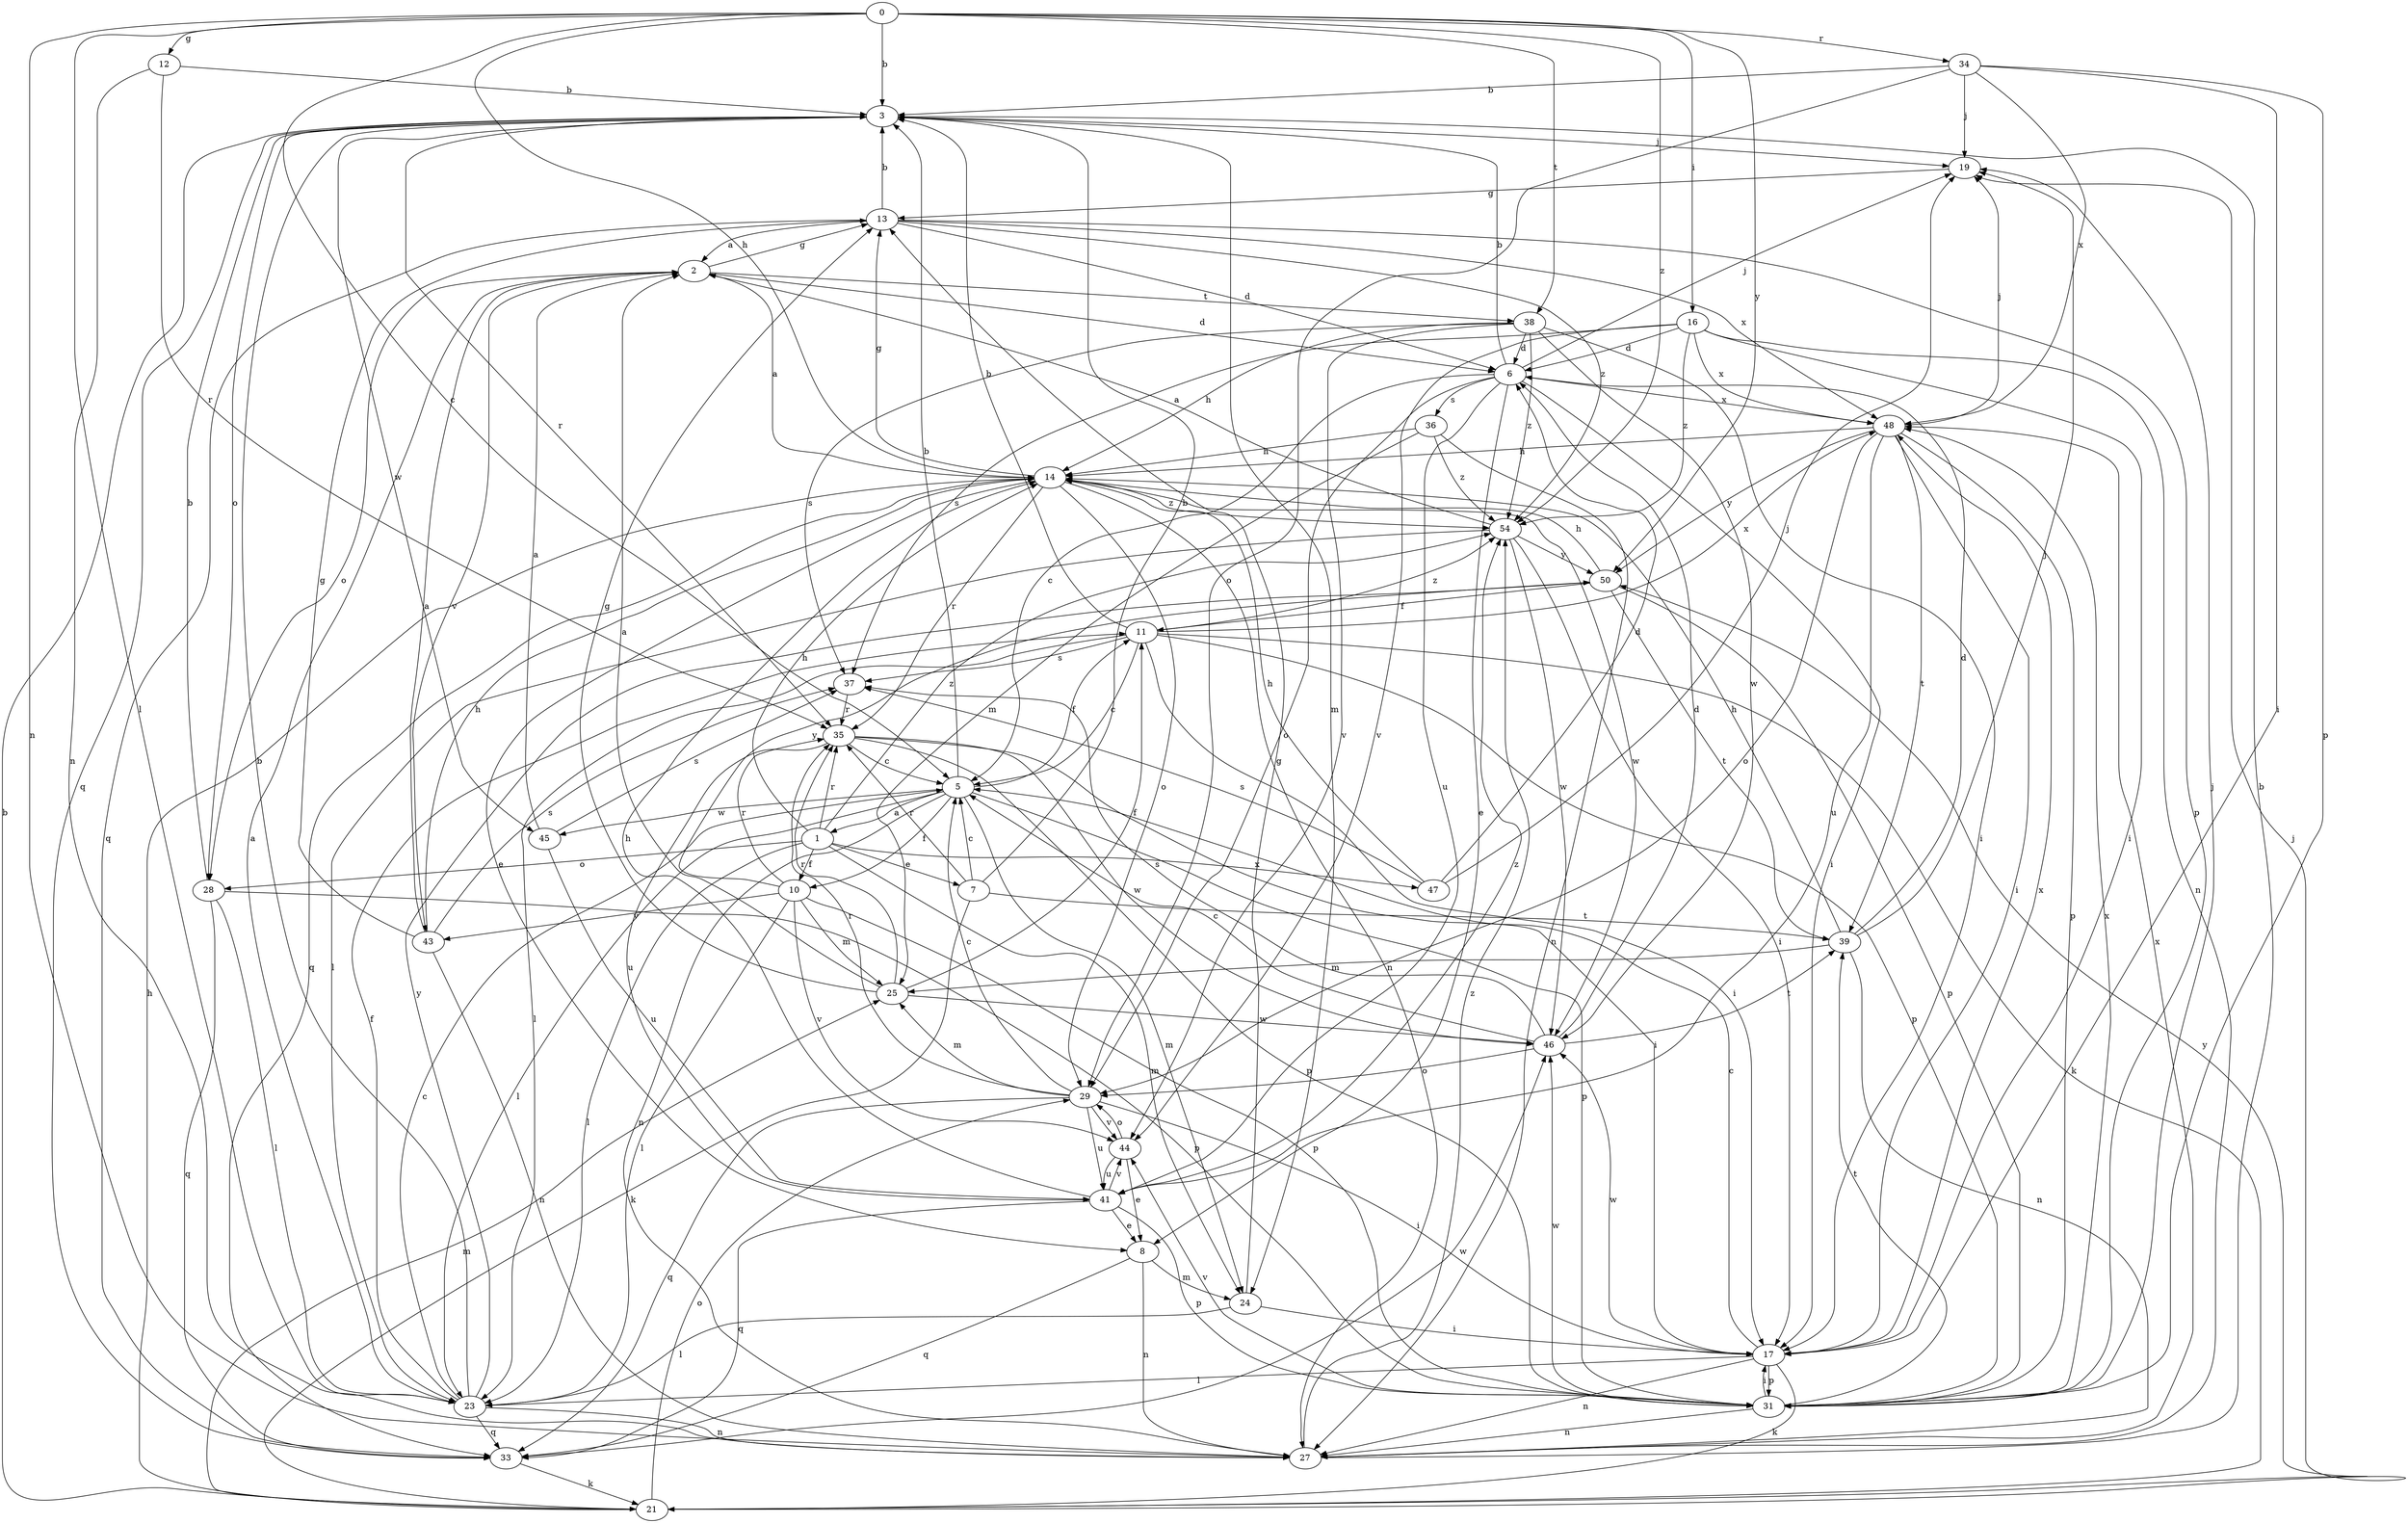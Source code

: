strict digraph  {
0;
1;
2;
3;
5;
6;
7;
8;
10;
11;
12;
13;
14;
16;
17;
19;
21;
23;
24;
25;
27;
28;
29;
31;
33;
34;
35;
36;
37;
38;
39;
41;
43;
44;
45;
46;
47;
48;
50;
54;
0 -> 3  [label=b];
0 -> 5  [label=c];
0 -> 12  [label=g];
0 -> 14  [label=h];
0 -> 16  [label=i];
0 -> 23  [label=l];
0 -> 27  [label=n];
0 -> 34  [label=r];
0 -> 38  [label=t];
0 -> 50  [label=y];
0 -> 54  [label=z];
1 -> 7  [label=e];
1 -> 10  [label=f];
1 -> 14  [label=h];
1 -> 23  [label=l];
1 -> 24  [label=m];
1 -> 28  [label=o];
1 -> 35  [label=r];
1 -> 47  [label=x];
1 -> 54  [label=z];
2 -> 6  [label=d];
2 -> 13  [label=g];
2 -> 28  [label=o];
2 -> 38  [label=t];
2 -> 43  [label=v];
3 -> 19  [label=j];
3 -> 24  [label=m];
3 -> 28  [label=o];
3 -> 33  [label=q];
3 -> 35  [label=r];
3 -> 45  [label=w];
5 -> 1  [label=a];
5 -> 3  [label=b];
5 -> 10  [label=f];
5 -> 11  [label=f];
5 -> 23  [label=l];
5 -> 24  [label=m];
5 -> 27  [label=n];
5 -> 31  [label=p];
5 -> 45  [label=w];
6 -> 3  [label=b];
6 -> 5  [label=c];
6 -> 8  [label=e];
6 -> 17  [label=i];
6 -> 19  [label=j];
6 -> 29  [label=o];
6 -> 36  [label=s];
6 -> 41  [label=u];
6 -> 48  [label=x];
7 -> 3  [label=b];
7 -> 5  [label=c];
7 -> 21  [label=k];
7 -> 35  [label=r];
7 -> 39  [label=t];
8 -> 24  [label=m];
8 -> 27  [label=n];
8 -> 33  [label=q];
10 -> 23  [label=l];
10 -> 25  [label=m];
10 -> 31  [label=p];
10 -> 35  [label=r];
10 -> 43  [label=v];
10 -> 44  [label=v];
10 -> 50  [label=y];
11 -> 3  [label=b];
11 -> 5  [label=c];
11 -> 17  [label=i];
11 -> 21  [label=k];
11 -> 23  [label=l];
11 -> 31  [label=p];
11 -> 37  [label=s];
11 -> 48  [label=x];
11 -> 54  [label=z];
12 -> 3  [label=b];
12 -> 27  [label=n];
12 -> 35  [label=r];
13 -> 2  [label=a];
13 -> 3  [label=b];
13 -> 6  [label=d];
13 -> 31  [label=p];
13 -> 33  [label=q];
13 -> 48  [label=x];
13 -> 54  [label=z];
14 -> 2  [label=a];
14 -> 8  [label=e];
14 -> 13  [label=g];
14 -> 27  [label=n];
14 -> 29  [label=o];
14 -> 33  [label=q];
14 -> 35  [label=r];
14 -> 46  [label=w];
14 -> 54  [label=z];
16 -> 6  [label=d];
16 -> 17  [label=i];
16 -> 27  [label=n];
16 -> 37  [label=s];
16 -> 44  [label=v];
16 -> 48  [label=x];
16 -> 54  [label=z];
17 -> 5  [label=c];
17 -> 21  [label=k];
17 -> 23  [label=l];
17 -> 27  [label=n];
17 -> 31  [label=p];
17 -> 46  [label=w];
17 -> 48  [label=x];
19 -> 13  [label=g];
21 -> 3  [label=b];
21 -> 14  [label=h];
21 -> 19  [label=j];
21 -> 25  [label=m];
21 -> 29  [label=o];
21 -> 50  [label=y];
23 -> 2  [label=a];
23 -> 3  [label=b];
23 -> 5  [label=c];
23 -> 11  [label=f];
23 -> 27  [label=n];
23 -> 33  [label=q];
23 -> 50  [label=y];
24 -> 13  [label=g];
24 -> 17  [label=i];
24 -> 23  [label=l];
25 -> 2  [label=a];
25 -> 11  [label=f];
25 -> 13  [label=g];
25 -> 35  [label=r];
25 -> 46  [label=w];
27 -> 3  [label=b];
27 -> 48  [label=x];
27 -> 54  [label=z];
28 -> 3  [label=b];
28 -> 23  [label=l];
28 -> 31  [label=p];
28 -> 33  [label=q];
29 -> 5  [label=c];
29 -> 17  [label=i];
29 -> 25  [label=m];
29 -> 33  [label=q];
29 -> 35  [label=r];
29 -> 41  [label=u];
29 -> 44  [label=v];
31 -> 17  [label=i];
31 -> 19  [label=j];
31 -> 27  [label=n];
31 -> 39  [label=t];
31 -> 44  [label=v];
31 -> 46  [label=w];
31 -> 48  [label=x];
33 -> 21  [label=k];
33 -> 46  [label=w];
34 -> 3  [label=b];
34 -> 17  [label=i];
34 -> 19  [label=j];
34 -> 29  [label=o];
34 -> 31  [label=p];
34 -> 48  [label=x];
35 -> 5  [label=c];
35 -> 17  [label=i];
35 -> 31  [label=p];
35 -> 41  [label=u];
35 -> 46  [label=w];
36 -> 14  [label=h];
36 -> 25  [label=m];
36 -> 27  [label=n];
36 -> 54  [label=z];
37 -> 35  [label=r];
38 -> 6  [label=d];
38 -> 14  [label=h];
38 -> 17  [label=i];
38 -> 37  [label=s];
38 -> 44  [label=v];
38 -> 46  [label=w];
38 -> 54  [label=z];
39 -> 6  [label=d];
39 -> 14  [label=h];
39 -> 19  [label=j];
39 -> 25  [label=m];
39 -> 27  [label=n];
41 -> 8  [label=e];
41 -> 14  [label=h];
41 -> 31  [label=p];
41 -> 33  [label=q];
41 -> 44  [label=v];
41 -> 54  [label=z];
43 -> 2  [label=a];
43 -> 13  [label=g];
43 -> 14  [label=h];
43 -> 27  [label=n];
43 -> 37  [label=s];
44 -> 8  [label=e];
44 -> 29  [label=o];
44 -> 41  [label=u];
45 -> 2  [label=a];
45 -> 37  [label=s];
45 -> 41  [label=u];
46 -> 5  [label=c];
46 -> 6  [label=d];
46 -> 29  [label=o];
46 -> 37  [label=s];
46 -> 39  [label=t];
47 -> 6  [label=d];
47 -> 14  [label=h];
47 -> 19  [label=j];
47 -> 37  [label=s];
48 -> 14  [label=h];
48 -> 17  [label=i];
48 -> 19  [label=j];
48 -> 29  [label=o];
48 -> 31  [label=p];
48 -> 39  [label=t];
48 -> 41  [label=u];
48 -> 50  [label=y];
50 -> 11  [label=f];
50 -> 14  [label=h];
50 -> 31  [label=p];
50 -> 39  [label=t];
54 -> 2  [label=a];
54 -> 17  [label=i];
54 -> 23  [label=l];
54 -> 46  [label=w];
54 -> 50  [label=y];
}
